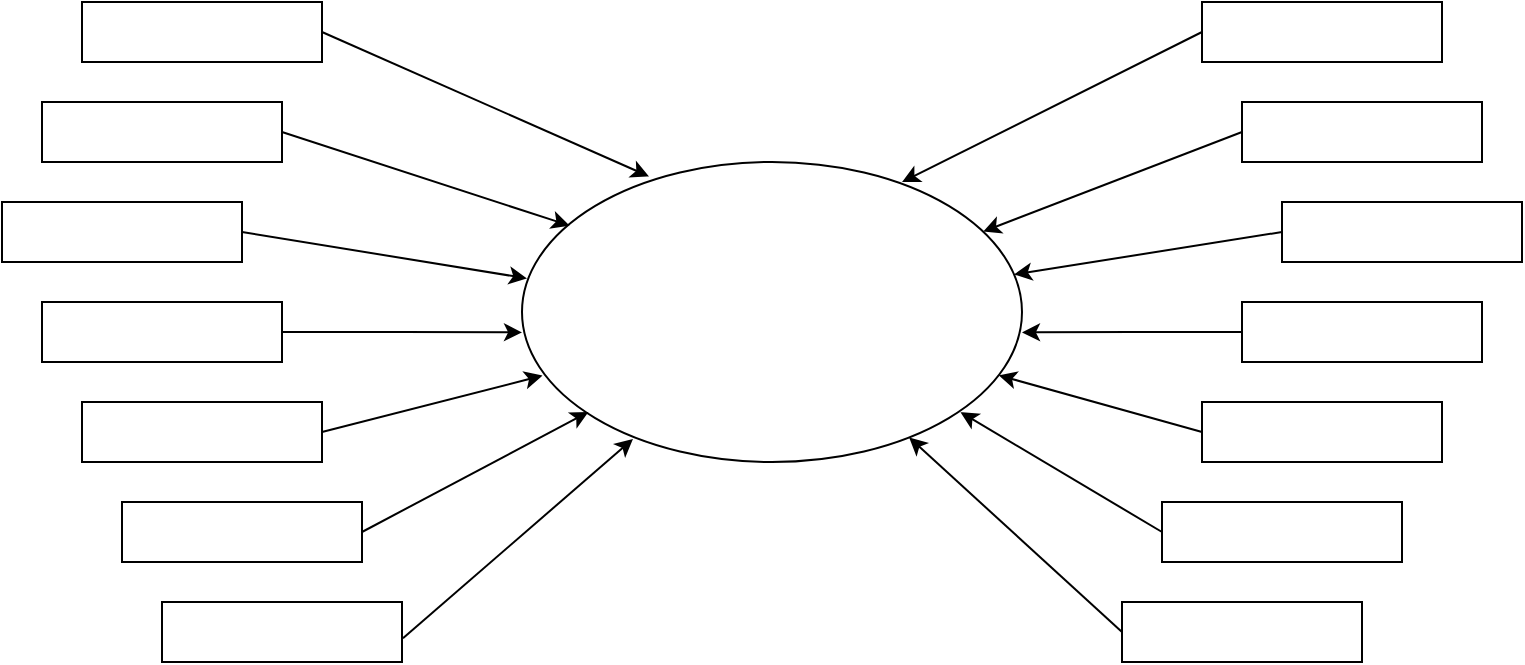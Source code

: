<mxfile version="20.8.21" type="github">
  <diagram name="Page-1" id="c4acf3e9-155e-7222-9cf6-157b1a14988f">
    <mxGraphModel dx="724" dy="339" grid="1" gridSize="10" guides="1" tooltips="1" connect="1" arrows="1" fold="1" page="1" pageScale="1" pageWidth="850" pageHeight="1100" background="none" math="0" shadow="0">
      <root>
        <mxCell id="0" />
        <mxCell id="1" parent="0" />
        <mxCell id="TSrVDf9FQaybQOhuNdKW-1" value="" style="ellipse;whiteSpace=wrap;html=1;" parent="1" vertex="1">
          <mxGeometry x="300" y="140" width="250" height="150" as="geometry" />
        </mxCell>
        <mxCell id="3dF8oCnv1FuNLzT9bXhd-1" value="" style="rounded=0;whiteSpace=wrap;html=1;" vertex="1" parent="1">
          <mxGeometry x="60" y="110" width="120" height="30" as="geometry" />
        </mxCell>
        <mxCell id="3dF8oCnv1FuNLzT9bXhd-2" value="" style="rounded=0;whiteSpace=wrap;html=1;" vertex="1" parent="1">
          <mxGeometry x="40" y="160" width="120" height="30" as="geometry" />
        </mxCell>
        <mxCell id="3dF8oCnv1FuNLzT9bXhd-28" style="edgeStyle=orthogonalEdgeStyle;rounded=0;orthogonalLoop=1;jettySize=auto;html=1;exitX=1;exitY=0.5;exitDx=0;exitDy=0;entryX=0;entryY=0.568;entryDx=0;entryDy=0;entryPerimeter=0;" edge="1" parent="1" source="3dF8oCnv1FuNLzT9bXhd-3" target="TSrVDf9FQaybQOhuNdKW-1">
          <mxGeometry relative="1" as="geometry" />
        </mxCell>
        <mxCell id="3dF8oCnv1FuNLzT9bXhd-3" value="" style="rounded=0;whiteSpace=wrap;html=1;" vertex="1" parent="1">
          <mxGeometry x="60" y="210" width="120" height="30" as="geometry" />
        </mxCell>
        <mxCell id="3dF8oCnv1FuNLzT9bXhd-4" value="" style="rounded=0;whiteSpace=wrap;html=1;" vertex="1" parent="1">
          <mxGeometry x="80" y="260" width="120" height="30" as="geometry" />
        </mxCell>
        <mxCell id="3dF8oCnv1FuNLzT9bXhd-13" value="" style="rounded=0;whiteSpace=wrap;html=1;" vertex="1" parent="1">
          <mxGeometry x="100" y="310" width="120" height="30" as="geometry" />
        </mxCell>
        <mxCell id="3dF8oCnv1FuNLzT9bXhd-14" value="" style="rounded=0;whiteSpace=wrap;html=1;" vertex="1" parent="1">
          <mxGeometry x="120" y="360" width="120" height="30" as="geometry" />
        </mxCell>
        <mxCell id="3dF8oCnv1FuNLzT9bXhd-15" value="" style="rounded=0;whiteSpace=wrap;html=1;" vertex="1" parent="1">
          <mxGeometry x="80" y="60" width="120" height="30" as="geometry" />
        </mxCell>
        <mxCell id="3dF8oCnv1FuNLzT9bXhd-16" value="" style="rounded=0;whiteSpace=wrap;html=1;" vertex="1" parent="1">
          <mxGeometry x="660" y="110" width="120" height="30" as="geometry" />
        </mxCell>
        <mxCell id="3dF8oCnv1FuNLzT9bXhd-17" value="" style="rounded=0;whiteSpace=wrap;html=1;" vertex="1" parent="1">
          <mxGeometry x="680" y="160" width="120" height="30" as="geometry" />
        </mxCell>
        <mxCell id="3dF8oCnv1FuNLzT9bXhd-27" style="edgeStyle=orthogonalEdgeStyle;rounded=0;orthogonalLoop=1;jettySize=auto;html=1;exitX=0;exitY=0.5;exitDx=0;exitDy=0;entryX=1;entryY=0.568;entryDx=0;entryDy=0;entryPerimeter=0;" edge="1" parent="1" source="3dF8oCnv1FuNLzT9bXhd-18" target="TSrVDf9FQaybQOhuNdKW-1">
          <mxGeometry relative="1" as="geometry" />
        </mxCell>
        <mxCell id="3dF8oCnv1FuNLzT9bXhd-18" value="" style="rounded=0;whiteSpace=wrap;html=1;" vertex="1" parent="1">
          <mxGeometry x="660" y="210" width="120" height="30" as="geometry" />
        </mxCell>
        <mxCell id="3dF8oCnv1FuNLzT9bXhd-19" value="" style="rounded=0;whiteSpace=wrap;html=1;" vertex="1" parent="1">
          <mxGeometry x="640" y="260" width="120" height="30" as="geometry" />
        </mxCell>
        <mxCell id="3dF8oCnv1FuNLzT9bXhd-20" value="" style="rounded=0;whiteSpace=wrap;html=1;" vertex="1" parent="1">
          <mxGeometry x="620" y="310" width="120" height="30" as="geometry" />
        </mxCell>
        <mxCell id="3dF8oCnv1FuNLzT9bXhd-21" value="" style="rounded=0;whiteSpace=wrap;html=1;" vertex="1" parent="1">
          <mxGeometry x="600" y="360" width="120" height="30" as="geometry" />
        </mxCell>
        <mxCell id="3dF8oCnv1FuNLzT9bXhd-22" value="" style="rounded=0;whiteSpace=wrap;html=1;" vertex="1" parent="1">
          <mxGeometry x="640" y="60" width="120" height="30" as="geometry" />
        </mxCell>
        <mxCell id="3dF8oCnv1FuNLzT9bXhd-33" value="" style="endArrow=classic;html=1;rounded=0;exitX=1;exitY=0.5;exitDx=0;exitDy=0;entryX=0.041;entryY=0.712;entryDx=0;entryDy=0;entryPerimeter=0;" edge="1" parent="1" source="3dF8oCnv1FuNLzT9bXhd-4" target="TSrVDf9FQaybQOhuNdKW-1">
          <mxGeometry width="50" height="50" relative="1" as="geometry">
            <mxPoint x="420" y="250" as="sourcePoint" />
            <mxPoint x="470" y="200" as="targetPoint" />
          </mxGeometry>
        </mxCell>
        <mxCell id="3dF8oCnv1FuNLzT9bXhd-34" value="" style="endArrow=classic;html=1;rounded=0;exitX=0;exitY=0.5;exitDx=0;exitDy=0;" edge="1" parent="1" source="3dF8oCnv1FuNLzT9bXhd-19" target="TSrVDf9FQaybQOhuNdKW-1">
          <mxGeometry width="50" height="50" relative="1" as="geometry">
            <mxPoint x="210" y="285" as="sourcePoint" />
            <mxPoint x="320" y="257" as="targetPoint" />
          </mxGeometry>
        </mxCell>
        <mxCell id="3dF8oCnv1FuNLzT9bXhd-35" value="" style="endArrow=classic;html=1;rounded=0;exitX=0;exitY=0.5;exitDx=0;exitDy=0;entryX=0.76;entryY=0.067;entryDx=0;entryDy=0;entryPerimeter=0;" edge="1" parent="1" source="3dF8oCnv1FuNLzT9bXhd-22" target="TSrVDf9FQaybQOhuNdKW-1">
          <mxGeometry width="50" height="50" relative="1" as="geometry">
            <mxPoint x="410" y="120" as="sourcePoint" />
            <mxPoint x="470" y="140" as="targetPoint" />
          </mxGeometry>
        </mxCell>
        <mxCell id="3dF8oCnv1FuNLzT9bXhd-37" value="" style="endArrow=classic;html=1;rounded=0;exitX=1;exitY=0.5;exitDx=0;exitDy=0;entryX=0.254;entryY=0.048;entryDx=0;entryDy=0;entryPerimeter=0;" edge="1" parent="1" source="3dF8oCnv1FuNLzT9bXhd-15" target="TSrVDf9FQaybQOhuNdKW-1">
          <mxGeometry width="50" height="50" relative="1" as="geometry">
            <mxPoint x="410" y="120" as="sourcePoint" />
            <mxPoint x="460" y="70" as="targetPoint" />
          </mxGeometry>
        </mxCell>
        <mxCell id="3dF8oCnv1FuNLzT9bXhd-38" value="" style="endArrow=classic;html=1;rounded=0;exitX=1.004;exitY=0.605;exitDx=0;exitDy=0;entryX=0.222;entryY=0.923;entryDx=0;entryDy=0;entryPerimeter=0;exitPerimeter=0;" edge="1" parent="1" source="3dF8oCnv1FuNLzT9bXhd-14" target="TSrVDf9FQaybQOhuNdKW-1">
          <mxGeometry width="50" height="50" relative="1" as="geometry">
            <mxPoint x="210" y="85" as="sourcePoint" />
            <mxPoint x="374" y="157" as="targetPoint" />
          </mxGeometry>
        </mxCell>
        <mxCell id="3dF8oCnv1FuNLzT9bXhd-39" value="" style="endArrow=classic;html=1;rounded=0;exitX=1;exitY=0.5;exitDx=0;exitDy=0;entryX=0.133;entryY=0.833;entryDx=0;entryDy=0;entryPerimeter=0;" edge="1" parent="1" source="3dF8oCnv1FuNLzT9bXhd-13" target="TSrVDf9FQaybQOhuNdKW-1">
          <mxGeometry width="50" height="50" relative="1" as="geometry">
            <mxPoint x="320" y="370" as="sourcePoint" />
            <mxPoint x="370" y="320" as="targetPoint" />
          </mxGeometry>
        </mxCell>
        <mxCell id="3dF8oCnv1FuNLzT9bXhd-40" value="" style="endArrow=classic;html=1;rounded=0;exitX=1;exitY=0.5;exitDx=0;exitDy=0;entryX=0.095;entryY=0.212;entryDx=0;entryDy=0;entryPerimeter=0;" edge="1" parent="1" source="3dF8oCnv1FuNLzT9bXhd-1" target="TSrVDf9FQaybQOhuNdKW-1">
          <mxGeometry width="50" height="50" relative="1" as="geometry">
            <mxPoint x="390" y="260" as="sourcePoint" />
            <mxPoint x="320" y="170" as="targetPoint" />
          </mxGeometry>
        </mxCell>
        <mxCell id="3dF8oCnv1FuNLzT9bXhd-41" value="" style="endArrow=classic;html=1;rounded=0;exitX=1;exitY=0.5;exitDx=0;exitDy=0;entryX=0.01;entryY=0.388;entryDx=0;entryDy=0;entryPerimeter=0;" edge="1" parent="1" source="3dF8oCnv1FuNLzT9bXhd-2" target="TSrVDf9FQaybQOhuNdKW-1">
          <mxGeometry width="50" height="50" relative="1" as="geometry">
            <mxPoint x="300" y="220" as="sourcePoint" />
            <mxPoint x="350" y="170" as="targetPoint" />
          </mxGeometry>
        </mxCell>
        <mxCell id="3dF8oCnv1FuNLzT9bXhd-49" value="" style="endArrow=classic;html=1;rounded=0;exitX=0;exitY=0.5;exitDx=0;exitDy=0;" edge="1" parent="1" source="3dF8oCnv1FuNLzT9bXhd-16" target="TSrVDf9FQaybQOhuNdKW-1">
          <mxGeometry width="50" height="50" relative="1" as="geometry">
            <mxPoint x="190" y="170" as="sourcePoint" />
            <mxPoint x="240" y="120" as="targetPoint" />
          </mxGeometry>
        </mxCell>
        <mxCell id="3dF8oCnv1FuNLzT9bXhd-50" value="" style="endArrow=classic;html=1;rounded=0;exitX=0;exitY=0.5;exitDx=0;exitDy=0;" edge="1" parent="1" source="3dF8oCnv1FuNLzT9bXhd-17" target="TSrVDf9FQaybQOhuNdKW-1">
          <mxGeometry width="50" height="50" relative="1" as="geometry">
            <mxPoint x="510" y="180" as="sourcePoint" />
            <mxPoint x="560" y="130" as="targetPoint" />
          </mxGeometry>
        </mxCell>
        <mxCell id="3dF8oCnv1FuNLzT9bXhd-51" value="" style="endArrow=classic;html=1;rounded=0;exitX=0;exitY=0.5;exitDx=0;exitDy=0;entryX=0.877;entryY=0.834;entryDx=0;entryDy=0;entryPerimeter=0;" edge="1" parent="1" source="3dF8oCnv1FuNLzT9bXhd-20" target="TSrVDf9FQaybQOhuNdKW-1">
          <mxGeometry width="50" height="50" relative="1" as="geometry">
            <mxPoint x="510" y="290" as="sourcePoint" />
            <mxPoint x="560" y="240" as="targetPoint" />
          </mxGeometry>
        </mxCell>
        <mxCell id="3dF8oCnv1FuNLzT9bXhd-52" value="" style="endArrow=classic;html=1;rounded=0;exitX=0;exitY=0.5;exitDx=0;exitDy=0;" edge="1" parent="1" source="3dF8oCnv1FuNLzT9bXhd-21" target="TSrVDf9FQaybQOhuNdKW-1">
          <mxGeometry width="50" height="50" relative="1" as="geometry">
            <mxPoint x="450" y="260" as="sourcePoint" />
            <mxPoint x="500" y="210" as="targetPoint" />
          </mxGeometry>
        </mxCell>
      </root>
    </mxGraphModel>
  </diagram>
</mxfile>
